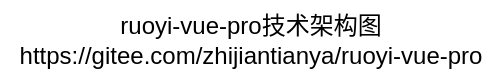 <mxfile version="24.7.12">
  <diagram name="第 1 页" id="tO5JqH6xx1UZ3TgbmUC-">
    <mxGraphModel dx="954" dy="615" grid="1" gridSize="10" guides="1" tooltips="1" connect="1" arrows="1" fold="1" page="1" pageScale="1" pageWidth="827" pageHeight="1169" math="0" shadow="0">
      <root>
        <mxCell id="0" />
        <mxCell id="1" parent="0" />
        <mxCell id="VFIbHACOKzm5TP8P_sA--1" value="&lt;div&gt;ruoyi-vue-pro技术架构图&lt;br&gt;&lt;/div&gt;https://gitee.com/zhijiantianya/ruoyi-vue-pro" style="text;html=1;align=center;verticalAlign=middle;resizable=0;points=[];autosize=1;strokeColor=none;fillColor=none;" vertex="1" parent="1">
          <mxGeometry x="20" y="45" width="250" height="40" as="geometry" />
        </mxCell>
      </root>
    </mxGraphModel>
  </diagram>
</mxfile>
